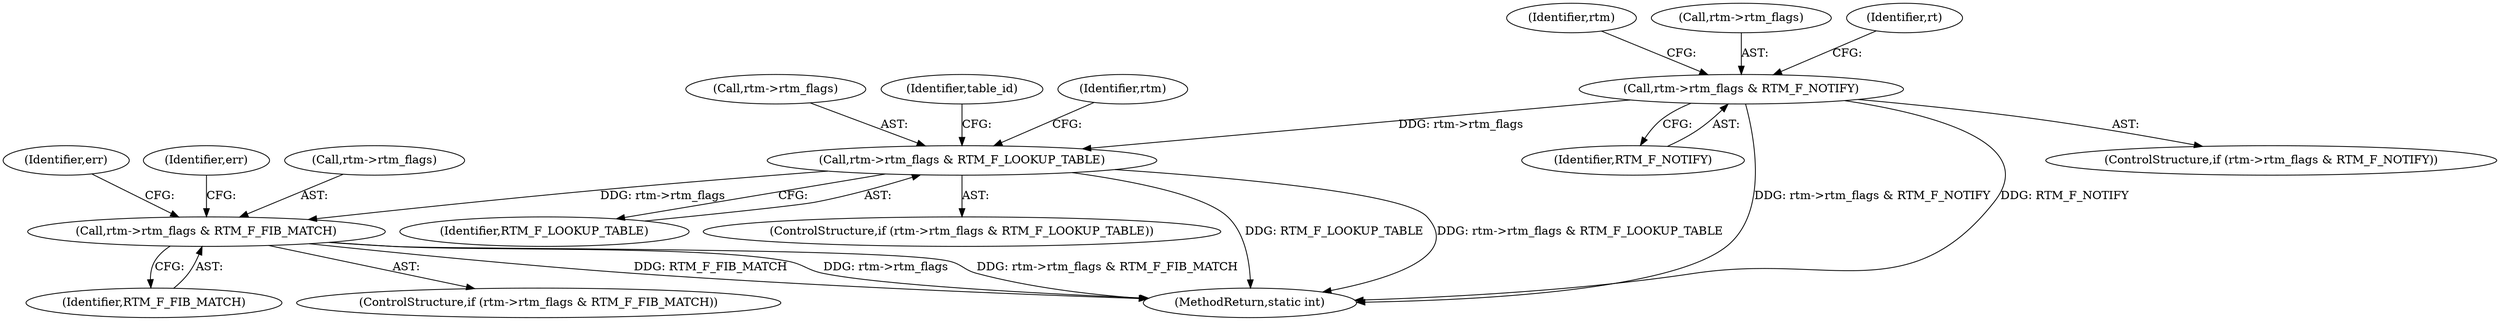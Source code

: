 digraph "0_linux_bc3aae2bbac46dd894c89db5d5e98f7f0ef9e205@pointer" {
"1000411" [label="(Call,rtm->rtm_flags & RTM_F_NOTIFY)"];
"1000422" [label="(Call,rtm->rtm_flags & RTM_F_LOOKUP_TABLE)"];
"1000433" [label="(Call,rtm->rtm_flags & RTM_F_FIB_MATCH)"];
"1000426" [label="(Identifier,RTM_F_LOOKUP_TABLE)"];
"1000422" [label="(Call,rtm->rtm_flags & RTM_F_LOOKUP_TABLE)"];
"1000415" [label="(Identifier,RTM_F_NOTIFY)"];
"1000424" [label="(Identifier,rtm)"];
"1000421" [label="(ControlStructure,if (rtm->rtm_flags & RTM_F_LOOKUP_TABLE))"];
"1000437" [label="(Identifier,RTM_F_FIB_MATCH)"];
"1000432" [label="(ControlStructure,if (rtm->rtm_flags & RTM_F_FIB_MATCH))"];
"1000423" [label="(Call,rtm->rtm_flags)"];
"1000412" [label="(Call,rtm->rtm_flags)"];
"1000428" [label="(Identifier,table_id)"];
"1000469" [label="(Identifier,err)"];
"1000508" [label="(MethodReturn,static int)"];
"1000411" [label="(Call,rtm->rtm_flags & RTM_F_NOTIFY)"];
"1000433" [label="(Call,rtm->rtm_flags & RTM_F_FIB_MATCH)"];
"1000439" [label="(Identifier,err)"];
"1000410" [label="(ControlStructure,if (rtm->rtm_flags & RTM_F_NOTIFY))"];
"1000435" [label="(Identifier,rtm)"];
"1000434" [label="(Call,rtm->rtm_flags)"];
"1000418" [label="(Identifier,rt)"];
"1000411" -> "1000410"  [label="AST: "];
"1000411" -> "1000415"  [label="CFG: "];
"1000412" -> "1000411"  [label="AST: "];
"1000415" -> "1000411"  [label="AST: "];
"1000418" -> "1000411"  [label="CFG: "];
"1000424" -> "1000411"  [label="CFG: "];
"1000411" -> "1000508"  [label="DDG: rtm->rtm_flags & RTM_F_NOTIFY"];
"1000411" -> "1000508"  [label="DDG: RTM_F_NOTIFY"];
"1000411" -> "1000422"  [label="DDG: rtm->rtm_flags"];
"1000422" -> "1000421"  [label="AST: "];
"1000422" -> "1000426"  [label="CFG: "];
"1000423" -> "1000422"  [label="AST: "];
"1000426" -> "1000422"  [label="AST: "];
"1000428" -> "1000422"  [label="CFG: "];
"1000435" -> "1000422"  [label="CFG: "];
"1000422" -> "1000508"  [label="DDG: RTM_F_LOOKUP_TABLE"];
"1000422" -> "1000508"  [label="DDG: rtm->rtm_flags & RTM_F_LOOKUP_TABLE"];
"1000422" -> "1000433"  [label="DDG: rtm->rtm_flags"];
"1000433" -> "1000432"  [label="AST: "];
"1000433" -> "1000437"  [label="CFG: "];
"1000434" -> "1000433"  [label="AST: "];
"1000437" -> "1000433"  [label="AST: "];
"1000439" -> "1000433"  [label="CFG: "];
"1000469" -> "1000433"  [label="CFG: "];
"1000433" -> "1000508"  [label="DDG: RTM_F_FIB_MATCH"];
"1000433" -> "1000508"  [label="DDG: rtm->rtm_flags"];
"1000433" -> "1000508"  [label="DDG: rtm->rtm_flags & RTM_F_FIB_MATCH"];
}
